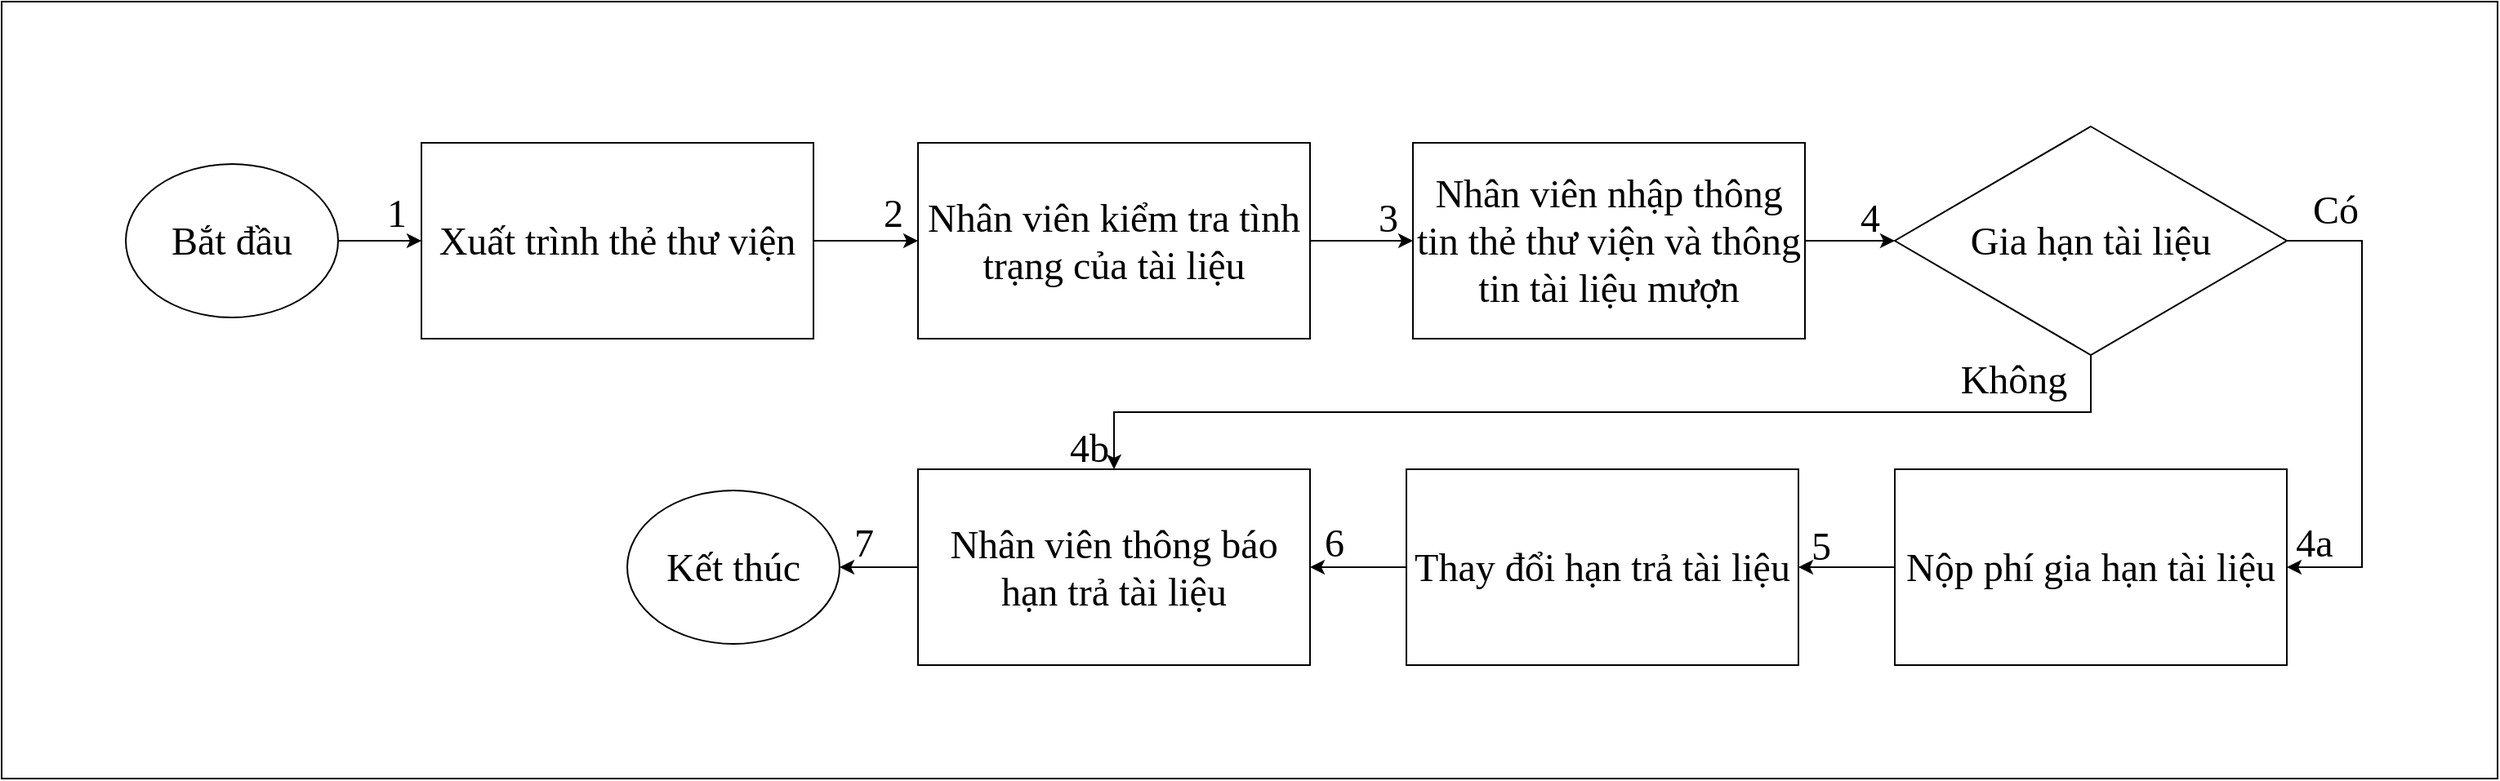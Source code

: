 <mxfile version="21.3.7" type="google">
  <diagram name="Trang-1" id="3sLZ0Z4ToPpVe9radlGa">
    <mxGraphModel grid="0" page="0" gridSize="10" guides="1" tooltips="1" connect="1" arrows="1" fold="1" pageScale="1" pageWidth="1100" pageHeight="850" math="0" shadow="0">
      <root>
        <mxCell id="0" />
        <mxCell id="1" parent="0" />
        <mxCell id="0uUh8OMvMddx3nUiinxv-10" value="" style="rounded=0;whiteSpace=wrap;html=1;" vertex="1" parent="1">
          <mxGeometry x="-1750" y="-429" width="1528" height="476" as="geometry" />
        </mxCell>
        <mxCell id="0uUh8OMvMddx3nUiinxv-11" value="" style="edgeStyle=orthogonalEdgeStyle;rounded=0;orthogonalLoop=1;jettySize=auto;html=1;" edge="1" parent="1" source="0uUh8OMvMddx3nUiinxv-12" target="0uUh8OMvMddx3nUiinxv-23">
          <mxGeometry relative="1" as="geometry" />
        </mxCell>
        <mxCell id="0uUh8OMvMddx3nUiinxv-12" value="&lt;font face=&quot;Times New Roman&quot;&gt;&lt;span style=&quot;font-size: 24px;&quot;&gt;Xuất trình thẻ thư viện&lt;/span&gt;&lt;/font&gt;" style="rounded=0;whiteSpace=wrap;html=1;" vertex="1" parent="1">
          <mxGeometry x="-1493" y="-342.5" width="240" height="120" as="geometry" />
        </mxCell>
        <mxCell id="0uUh8OMvMddx3nUiinxv-13" style="edgeStyle=orthogonalEdgeStyle;rounded=0;orthogonalLoop=1;jettySize=auto;html=1;exitX=1;exitY=0.5;exitDx=0;exitDy=0;entryX=0;entryY=0.5;entryDx=0;entryDy=0;" edge="1" parent="1" source="0uUh8OMvMddx3nUiinxv-14" target="0uUh8OMvMddx3nUiinxv-19">
          <mxGeometry relative="1" as="geometry" />
        </mxCell>
        <mxCell id="0uUh8OMvMddx3nUiinxv-14" value="&lt;font style=&quot;font-size: 24px;&quot; face=&quot;Times New Roman&quot;&gt;Nhân viên nhập thông tin thẻ thư viện và thông tin tài liệu mượn&lt;/font&gt;" style="whiteSpace=wrap;html=1;rounded=0;" vertex="1" parent="1">
          <mxGeometry x="-886" y="-342.5" width="240" height="120" as="geometry" />
        </mxCell>
        <mxCell id="0uUh8OMvMddx3nUiinxv-15" style="edgeStyle=orthogonalEdgeStyle;rounded=0;orthogonalLoop=1;jettySize=auto;html=1;" edge="1" parent="1" source="0uUh8OMvMddx3nUiinxv-16" target="0uUh8OMvMddx3nUiinxv-30">
          <mxGeometry relative="1" as="geometry" />
        </mxCell>
        <mxCell id="0uUh8OMvMddx3nUiinxv-16" value="&lt;font style=&quot;font-size: 24px;&quot; face=&quot;Times New Roman&quot;&gt;Nhân viên thông báo hạn trả tài liệu&lt;/font&gt;" style="whiteSpace=wrap;html=1;rounded=0;" vertex="1" parent="1">
          <mxGeometry x="-1189" y="-142.5" width="240" height="120" as="geometry" />
        </mxCell>
        <mxCell id="0uUh8OMvMddx3nUiinxv-17" style="edgeStyle=orthogonalEdgeStyle;rounded=0;orthogonalLoop=1;jettySize=auto;html=1;exitX=1;exitY=0.5;exitDx=0;exitDy=0;entryX=1;entryY=0.5;entryDx=0;entryDy=0;" edge="1" parent="1" source="0uUh8OMvMddx3nUiinxv-19" target="0uUh8OMvMddx3nUiinxv-25">
          <mxGeometry relative="1" as="geometry">
            <Array as="points">
              <mxPoint x="-305" y="-282.5" />
              <mxPoint x="-305" y="-82.5" />
            </Array>
          </mxGeometry>
        </mxCell>
        <mxCell id="0uUh8OMvMddx3nUiinxv-18" style="edgeStyle=orthogonalEdgeStyle;rounded=0;orthogonalLoop=1;jettySize=auto;html=1;exitX=0.5;exitY=1;exitDx=0;exitDy=0;entryX=0.5;entryY=0;entryDx=0;entryDy=0;" edge="1" parent="1" source="0uUh8OMvMddx3nUiinxv-19" target="0uUh8OMvMddx3nUiinxv-16">
          <mxGeometry relative="1" as="geometry" />
        </mxCell>
        <mxCell id="0uUh8OMvMddx3nUiinxv-19" value="&lt;font style=&quot;font-size: 24px;&quot; face=&quot;Times New Roman&quot;&gt;Gia hạn tài liệu&lt;/font&gt;" style="rhombus;whiteSpace=wrap;html=1;" vertex="1" parent="1">
          <mxGeometry x="-591" y="-352.5" width="240" height="140" as="geometry" />
        </mxCell>
        <mxCell id="0uUh8OMvMddx3nUiinxv-20" style="edgeStyle=orthogonalEdgeStyle;rounded=0;orthogonalLoop=1;jettySize=auto;html=1;entryX=1;entryY=0.5;entryDx=0;entryDy=0;" edge="1" parent="1" source="0uUh8OMvMddx3nUiinxv-21" target="0uUh8OMvMddx3nUiinxv-16">
          <mxGeometry relative="1" as="geometry" />
        </mxCell>
        <mxCell id="0uUh8OMvMddx3nUiinxv-21" value="&lt;font style=&quot;font-size: 24px;&quot; face=&quot;Times New Roman&quot;&gt;Thay đổi hạn trả tài liệu&lt;/font&gt;" style="rounded=0;whiteSpace=wrap;html=1;" vertex="1" parent="1">
          <mxGeometry x="-890" y="-142.5" width="240" height="120" as="geometry" />
        </mxCell>
        <mxCell id="0uUh8OMvMddx3nUiinxv-22" value="" style="edgeStyle=orthogonalEdgeStyle;rounded=0;orthogonalLoop=1;jettySize=auto;html=1;" edge="1" parent="1" source="0uUh8OMvMddx3nUiinxv-23">
          <mxGeometry relative="1" as="geometry">
            <mxPoint x="-886" y="-282.5" as="targetPoint" />
          </mxGeometry>
        </mxCell>
        <mxCell id="0uUh8OMvMddx3nUiinxv-23" value="&lt;font style=&quot;font-size: 24px;&quot; face=&quot;Times New Roman&quot;&gt;Nhân viên kiểm tra tình trạng của tài liệu&lt;/font&gt;" style="whiteSpace=wrap;html=1;rounded=0;" vertex="1" parent="1">
          <mxGeometry x="-1189" y="-342.5" width="240" height="120" as="geometry" />
        </mxCell>
        <mxCell id="0uUh8OMvMddx3nUiinxv-24" style="edgeStyle=orthogonalEdgeStyle;rounded=0;orthogonalLoop=1;jettySize=auto;html=1;" edge="1" parent="1" source="0uUh8OMvMddx3nUiinxv-25" target="0uUh8OMvMddx3nUiinxv-21">
          <mxGeometry relative="1" as="geometry" />
        </mxCell>
        <mxCell id="0uUh8OMvMddx3nUiinxv-25" value="&lt;font style=&quot;font-size: 24px;&quot; face=&quot;Times New Roman&quot;&gt;Nộp phí gia hạn tài liệu&lt;/font&gt;" style="rounded=0;whiteSpace=wrap;html=1;" vertex="1" parent="1">
          <mxGeometry x="-591" y="-142.5" width="240" height="120" as="geometry" />
        </mxCell>
        <mxCell id="0uUh8OMvMddx3nUiinxv-26" value="&lt;font face=&quot;Times New Roman&quot; style=&quot;font-size: 24px;&quot;&gt;Có&lt;/font&gt;" style="text;html=1;strokeColor=none;fillColor=none;align=center;verticalAlign=middle;whiteSpace=wrap;rounded=0;" vertex="1" parent="1">
          <mxGeometry x="-351" y="-316.5" width="60" height="30" as="geometry" />
        </mxCell>
        <mxCell id="0uUh8OMvMddx3nUiinxv-27" value="&lt;font face=&quot;Times New Roman&quot; style=&quot;font-size: 24px;&quot;&gt;Không&lt;/font&gt;" style="text;html=1;strokeColor=none;fillColor=none;align=center;verticalAlign=middle;whiteSpace=wrap;rounded=0;" vertex="1" parent="1">
          <mxGeometry x="-548" y="-212.5" width="60" height="30" as="geometry" />
        </mxCell>
        <mxCell id="0uUh8OMvMddx3nUiinxv-28" style="edgeStyle=orthogonalEdgeStyle;rounded=0;orthogonalLoop=1;jettySize=auto;html=1;entryX=0;entryY=0.5;entryDx=0;entryDy=0;" edge="1" parent="1" source="0uUh8OMvMddx3nUiinxv-29" target="0uUh8OMvMddx3nUiinxv-12">
          <mxGeometry relative="1" as="geometry" />
        </mxCell>
        <mxCell id="0uUh8OMvMddx3nUiinxv-29" value="&lt;font style=&quot;font-size: 24px;&quot; face=&quot;Times New Roman&quot;&gt;Bắt đầu&lt;/font&gt;" style="ellipse;whiteSpace=wrap;html=1;" vertex="1" parent="1">
          <mxGeometry x="-1674" y="-329.5" width="130" height="94" as="geometry" />
        </mxCell>
        <mxCell id="0uUh8OMvMddx3nUiinxv-30" value="&lt;font face=&quot;Times New Roman&quot;&gt;&lt;span style=&quot;font-size: 24px;&quot;&gt;Kết thúc&lt;/span&gt;&lt;/font&gt;" style="ellipse;whiteSpace=wrap;html=1;" vertex="1" parent="1">
          <mxGeometry x="-1367" y="-129.5" width="130" height="94" as="geometry" />
        </mxCell>
        <mxCell id="ZW7oz_hONx4jNg73JT2D-1" value="&lt;font style=&quot;font-size: 24px;&quot; face=&quot;Times New Roman&quot;&gt;1&lt;/font&gt;" style="text;html=1;strokeColor=none;fillColor=none;align=center;verticalAlign=middle;whiteSpace=wrap;rounded=0;" vertex="1" parent="1">
          <mxGeometry x="-1523" y="-314" width="30" height="30" as="geometry" />
        </mxCell>
        <mxCell id="ZW7oz_hONx4jNg73JT2D-2" value="&lt;font face=&quot;Times New Roman&quot;&gt;&lt;span style=&quot;font-size: 24px;&quot;&gt;2&lt;/span&gt;&lt;/font&gt;" style="text;html=1;strokeColor=none;fillColor=none;align=center;verticalAlign=middle;whiteSpace=wrap;rounded=0;" vertex="1" parent="1">
          <mxGeometry x="-1219" y="-314" width="30" height="30" as="geometry" />
        </mxCell>
        <mxCell id="ZW7oz_hONx4jNg73JT2D-3" value="&lt;font face=&quot;Times New Roman&quot;&gt;&lt;span style=&quot;font-size: 24px;&quot;&gt;3&lt;/span&gt;&lt;/font&gt;" style="text;html=1;strokeColor=none;fillColor=none;align=center;verticalAlign=middle;whiteSpace=wrap;rounded=0;" vertex="1" parent="1">
          <mxGeometry x="-916" y="-311" width="30" height="30" as="geometry" />
        </mxCell>
        <mxCell id="ZW7oz_hONx4jNg73JT2D-4" value="&lt;font face=&quot;Times New Roman&quot;&gt;&lt;span style=&quot;font-size: 24px;&quot;&gt;4a&lt;/span&gt;&lt;/font&gt;" style="text;html=1;strokeColor=none;fillColor=none;align=center;verticalAlign=middle;whiteSpace=wrap;rounded=0;" vertex="1" parent="1">
          <mxGeometry x="-349" y="-112" width="30" height="30" as="geometry" />
        </mxCell>
        <mxCell id="ZW7oz_hONx4jNg73JT2D-6" value="&lt;font face=&quot;Times New Roman&quot;&gt;&lt;span style=&quot;font-size: 24px;&quot;&gt;4b&lt;/span&gt;&lt;/font&gt;" style="text;html=1;strokeColor=none;fillColor=none;align=center;verticalAlign=middle;whiteSpace=wrap;rounded=0;" vertex="1" parent="1">
          <mxGeometry x="-1099" y="-170" width="30" height="30" as="geometry" />
        </mxCell>
        <mxCell id="ZW7oz_hONx4jNg73JT2D-14" value="&lt;font face=&quot;Times New Roman&quot;&gt;&lt;span style=&quot;font-size: 24px;&quot;&gt;4&lt;/span&gt;&lt;/font&gt;" style="text;html=1;strokeColor=none;fillColor=none;align=center;verticalAlign=middle;whiteSpace=wrap;rounded=0;" vertex="1" parent="1">
          <mxGeometry x="-621" y="-311" width="30" height="30" as="geometry" />
        </mxCell>
        <mxCell id="ZW7oz_hONx4jNg73JT2D-16" value="&lt;font face=&quot;Times New Roman&quot;&gt;&lt;span style=&quot;font-size: 24px;&quot;&gt;5&lt;/span&gt;&lt;/font&gt;" style="text;html=1;strokeColor=none;fillColor=none;align=center;verticalAlign=middle;whiteSpace=wrap;rounded=0;" vertex="1" parent="1">
          <mxGeometry x="-651" y="-110" width="30" height="30" as="geometry" />
        </mxCell>
        <mxCell id="ZW7oz_hONx4jNg73JT2D-17" value="&lt;font face=&quot;Times New Roman&quot;&gt;&lt;span style=&quot;font-size: 24px;&quot;&gt;7&lt;/span&gt;&lt;/font&gt;" style="text;html=1;strokeColor=none;fillColor=none;align=center;verticalAlign=middle;whiteSpace=wrap;rounded=0;" vertex="1" parent="1">
          <mxGeometry x="-1237" y="-112" width="30" height="30" as="geometry" />
        </mxCell>
        <mxCell id="ZW7oz_hONx4jNg73JT2D-18" value="&lt;font face=&quot;Times New Roman&quot;&gt;&lt;span style=&quot;font-size: 24px;&quot;&gt;6&lt;/span&gt;&lt;/font&gt;" style="text;html=1;strokeColor=none;fillColor=none;align=center;verticalAlign=middle;whiteSpace=wrap;rounded=0;" vertex="1" parent="1">
          <mxGeometry x="-949" y="-112" width="30" height="30" as="geometry" />
        </mxCell>
      </root>
    </mxGraphModel>
  </diagram>
</mxfile>

